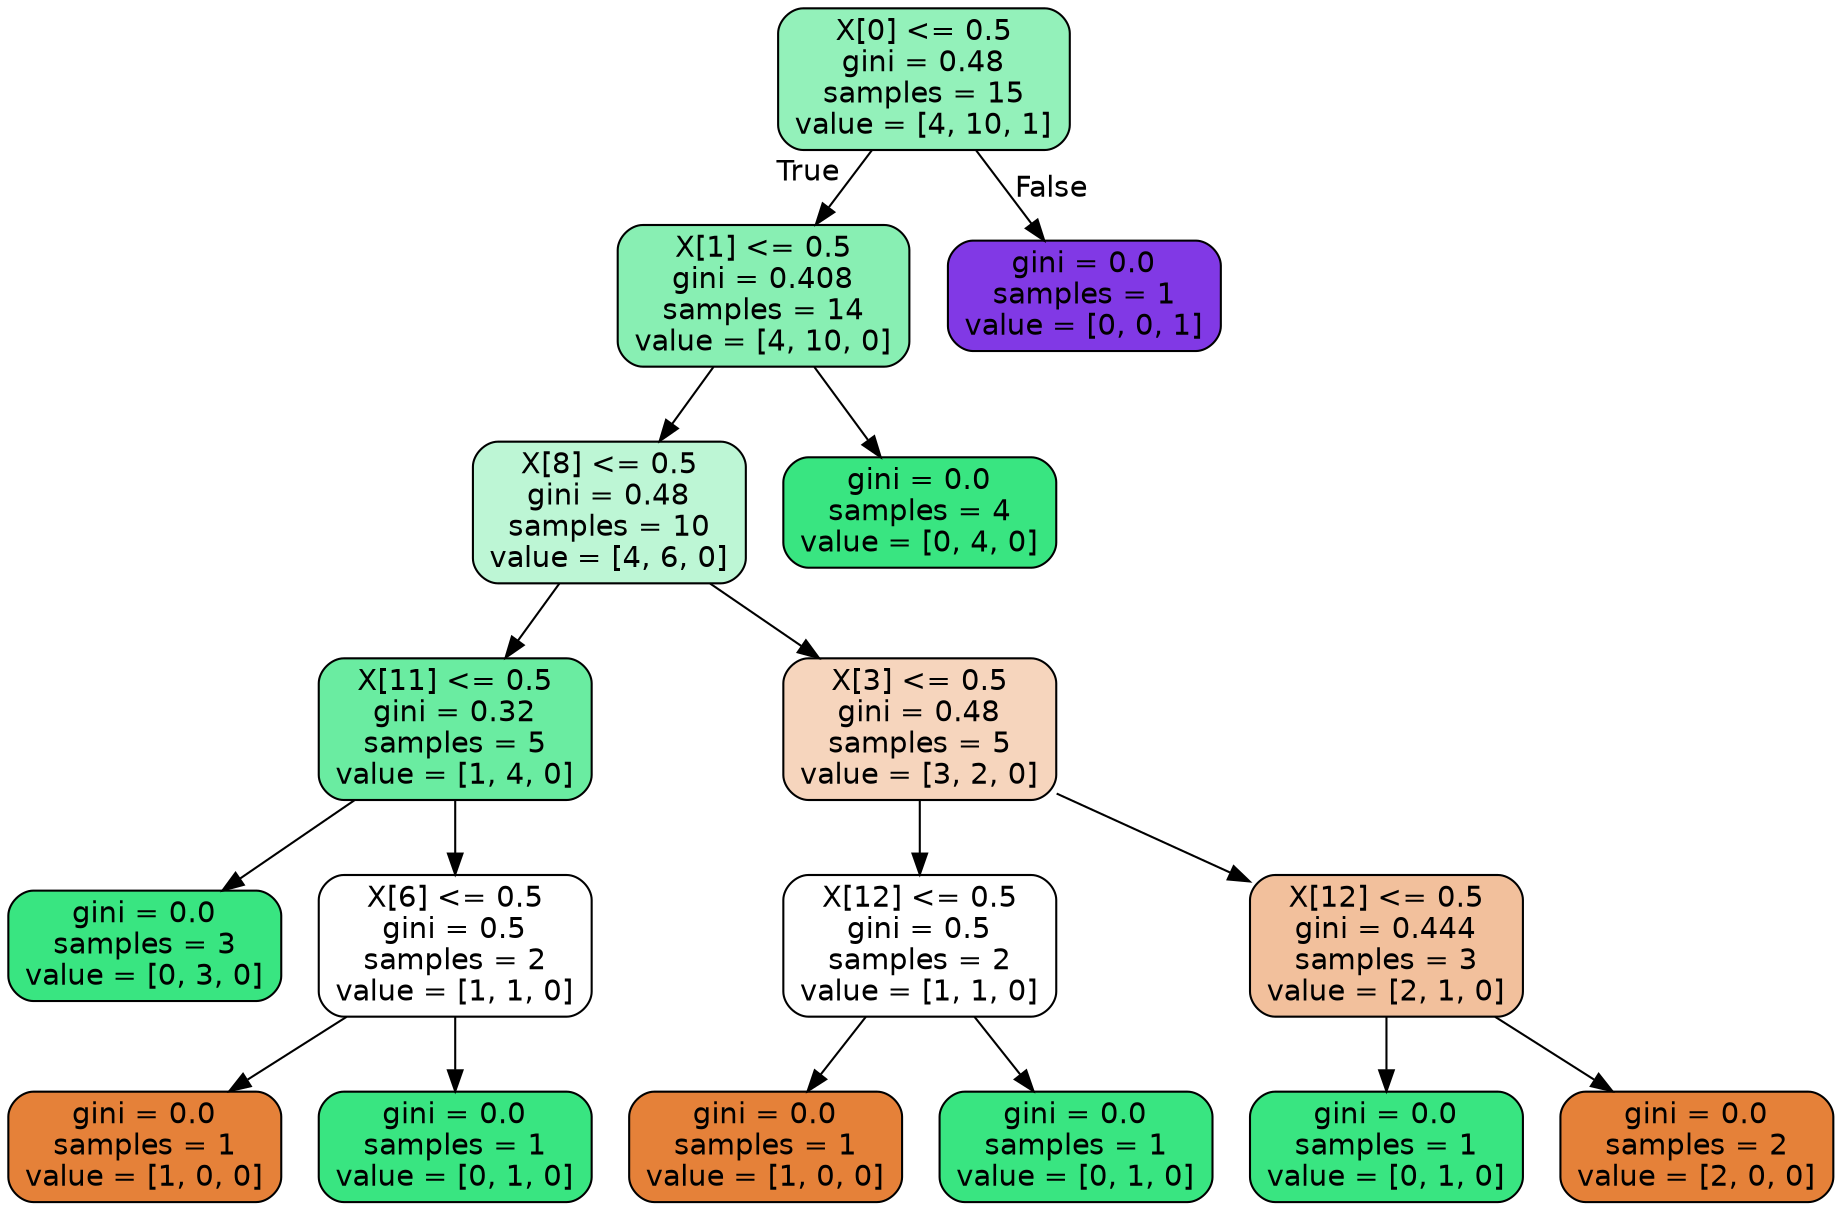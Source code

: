 digraph Tree {
node [shape=box, style="filled, rounded", color="black", fontname=helvetica] ;
edge [fontname=helvetica] ;
0 [label="X[0] <= 0.5\ngini = 0.48\nsamples = 15\nvalue = [4, 10, 1]", fillcolor="#39e5818b"] ;
1 [label="X[1] <= 0.5\ngini = 0.408\nsamples = 14\nvalue = [4, 10, 0]", fillcolor="#39e58199"] ;
0 -> 1 [labeldistance=2.5, labelangle=45, headlabel="True"] ;
2 [label="X[8] <= 0.5\ngini = 0.48\nsamples = 10\nvalue = [4, 6, 0]", fillcolor="#39e58155"] ;
1 -> 2 ;
3 [label="X[11] <= 0.5\ngini = 0.32\nsamples = 5\nvalue = [1, 4, 0]", fillcolor="#39e581bf"] ;
2 -> 3 ;
4 [label="gini = 0.0\nsamples = 3\nvalue = [0, 3, 0]", fillcolor="#39e581ff"] ;
3 -> 4 ;
5 [label="X[6] <= 0.5\ngini = 0.5\nsamples = 2\nvalue = [1, 1, 0]", fillcolor="#e5813900"] ;
3 -> 5 ;
6 [label="gini = 0.0\nsamples = 1\nvalue = [1, 0, 0]", fillcolor="#e58139ff"] ;
5 -> 6 ;
7 [label="gini = 0.0\nsamples = 1\nvalue = [0, 1, 0]", fillcolor="#39e581ff"] ;
5 -> 7 ;
8 [label="X[3] <= 0.5\ngini = 0.48\nsamples = 5\nvalue = [3, 2, 0]", fillcolor="#e5813955"] ;
2 -> 8 ;
9 [label="X[12] <= 0.5\ngini = 0.5\nsamples = 2\nvalue = [1, 1, 0]", fillcolor="#e5813900"] ;
8 -> 9 ;
10 [label="gini = 0.0\nsamples = 1\nvalue = [1, 0, 0]", fillcolor="#e58139ff"] ;
9 -> 10 ;
11 [label="gini = 0.0\nsamples = 1\nvalue = [0, 1, 0]", fillcolor="#39e581ff"] ;
9 -> 11 ;
12 [label="X[12] <= 0.5\ngini = 0.444\nsamples = 3\nvalue = [2, 1, 0]", fillcolor="#e581397f"] ;
8 -> 12 ;
13 [label="gini = 0.0\nsamples = 1\nvalue = [0, 1, 0]", fillcolor="#39e581ff"] ;
12 -> 13 ;
14 [label="gini = 0.0\nsamples = 2\nvalue = [2, 0, 0]", fillcolor="#e58139ff"] ;
12 -> 14 ;
15 [label="gini = 0.0\nsamples = 4\nvalue = [0, 4, 0]", fillcolor="#39e581ff"] ;
1 -> 15 ;
16 [label="gini = 0.0\nsamples = 1\nvalue = [0, 0, 1]", fillcolor="#8139e5ff"] ;
0 -> 16 [labeldistance=2.5, labelangle=-45, headlabel="False"] ;
}